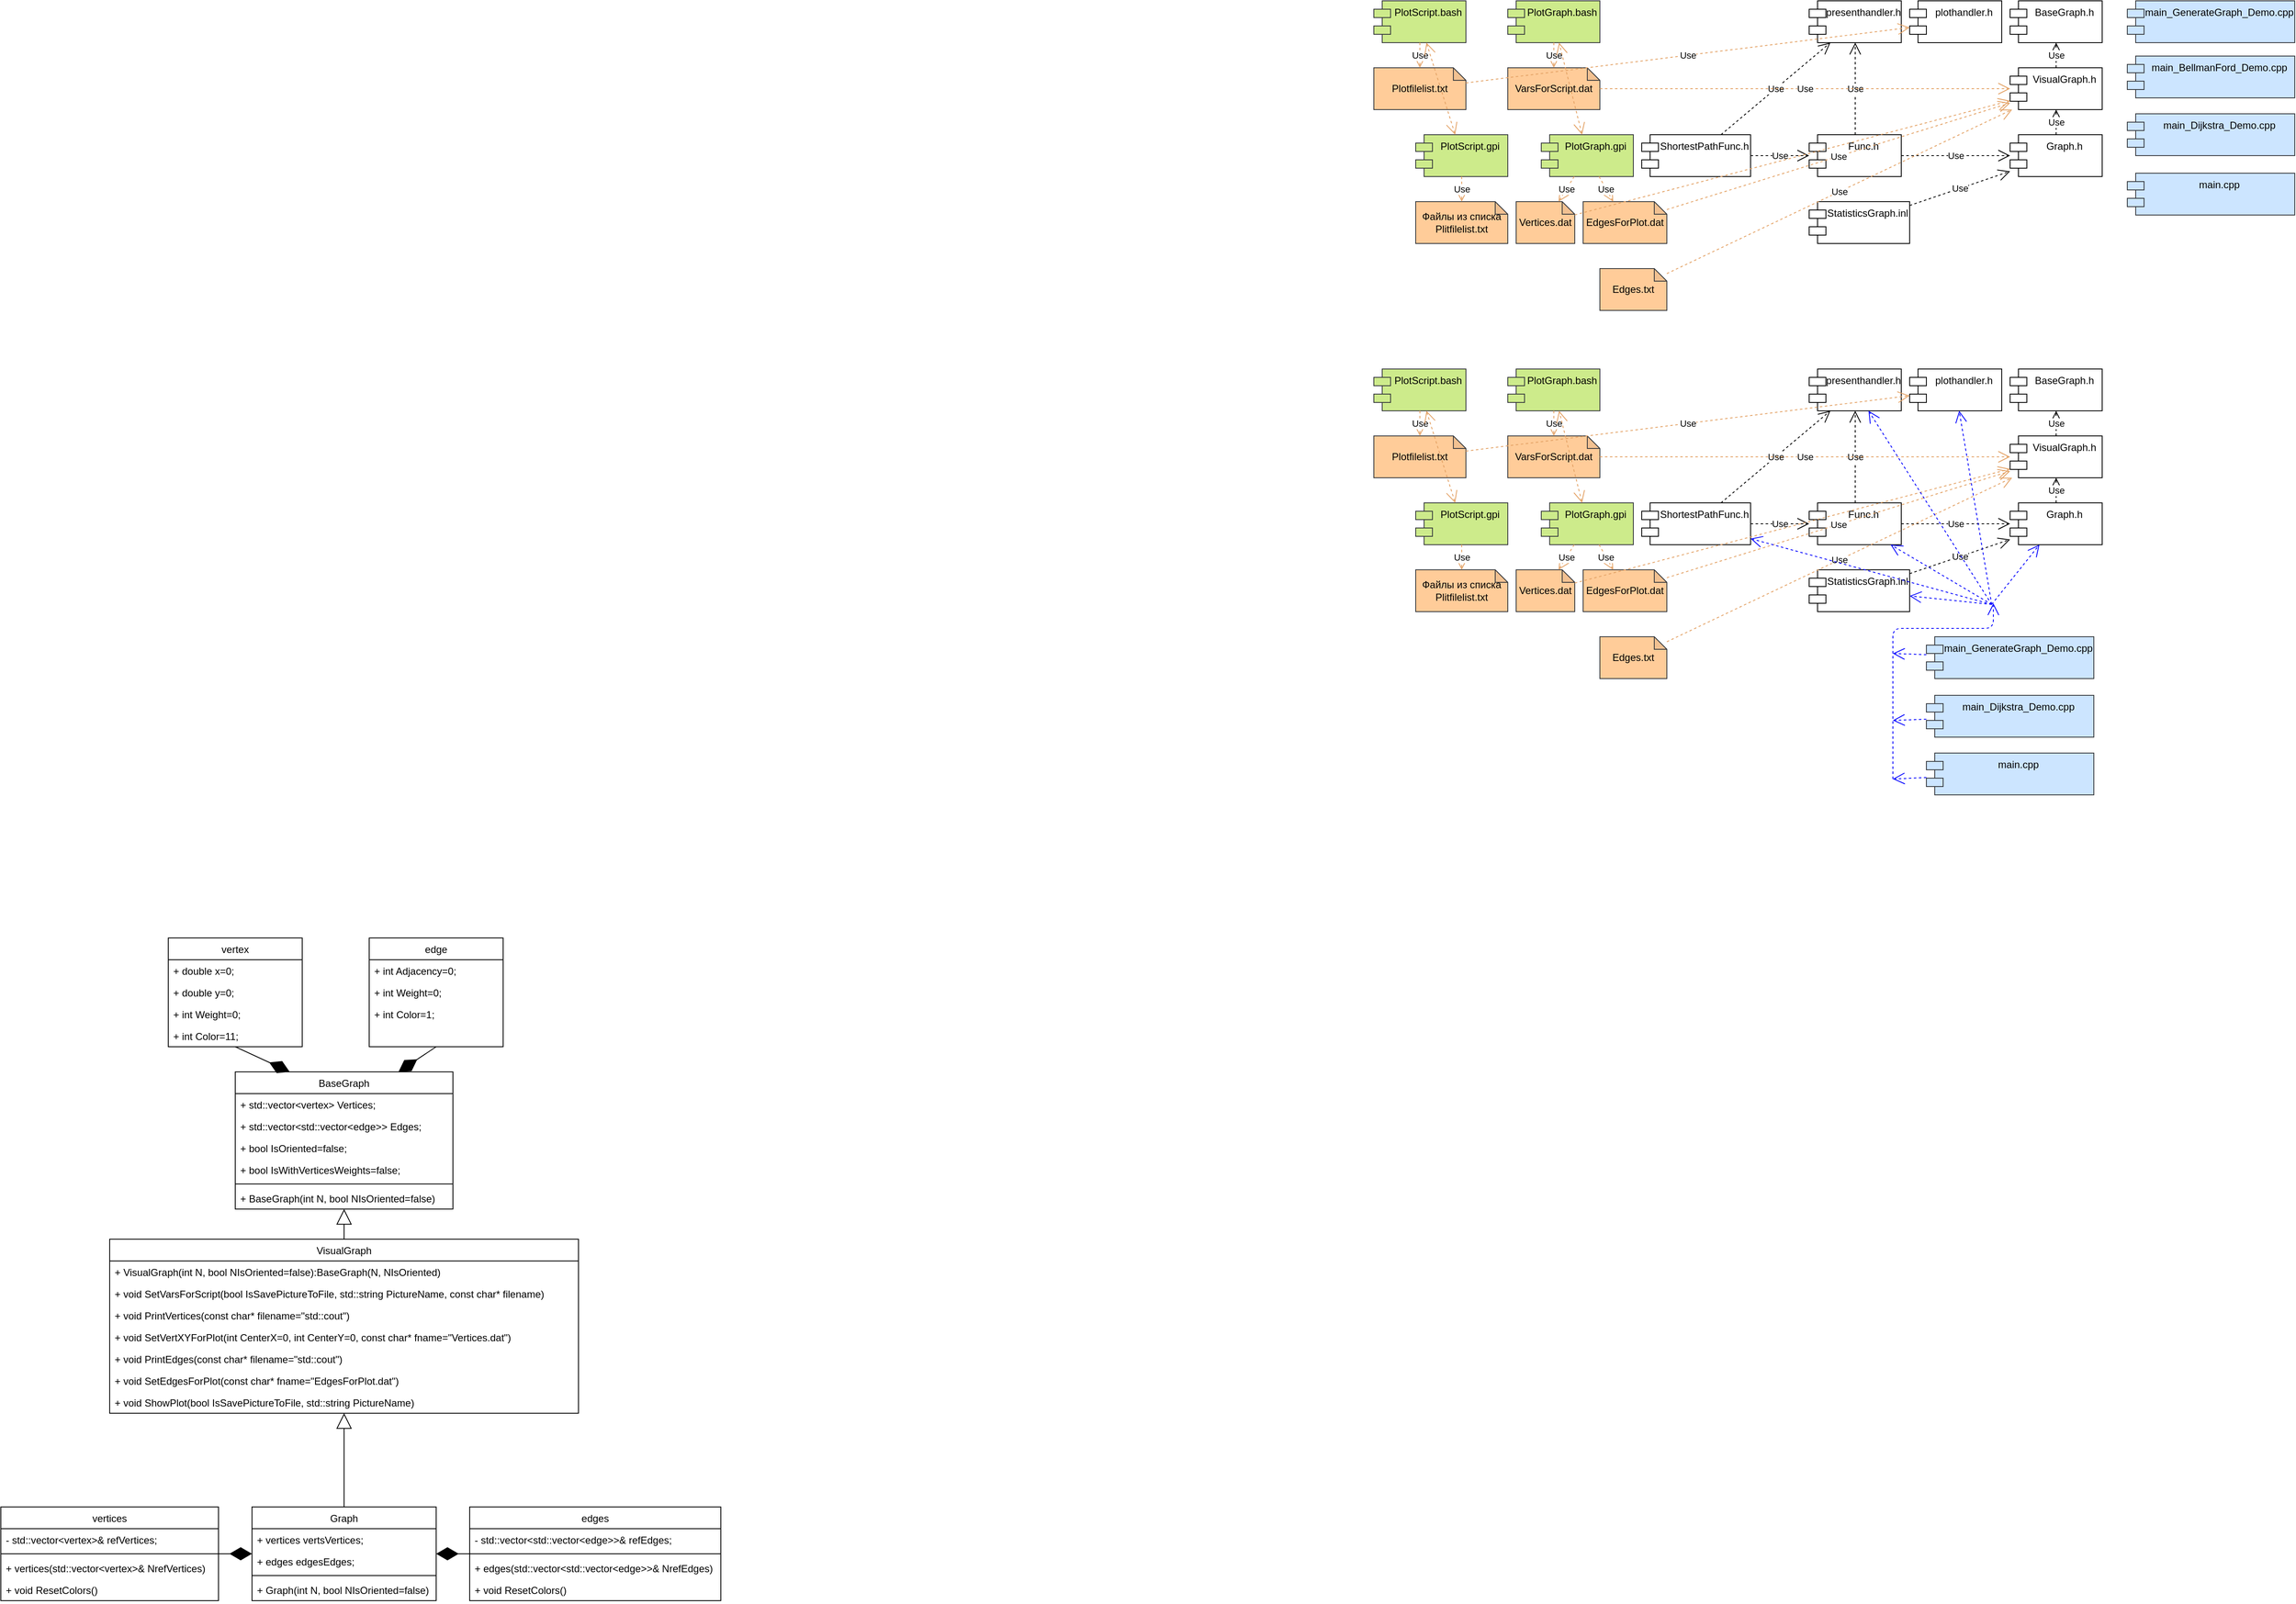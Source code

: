 <mxfile version="14.4.3" type="device"><diagram id="C5RBs43oDa-KdzZeNtuy" name="Page-1"><mxGraphModel dx="1673" dy="968" grid="1" gridSize="10" guides="1" tooltips="1" connect="1" arrows="1" fold="1" page="1" pageScale="1" pageWidth="827" pageHeight="1169" math="0" shadow="0"><root><mxCell id="WIyWlLk6GJQsqaUBKTNV-0"/><mxCell id="WIyWlLk6GJQsqaUBKTNV-1" parent="WIyWlLk6GJQsqaUBKTNV-0"/><mxCell id="TewQFekcA6Ub6m7zWeFv-0" value="vertex" style="swimlane;fontStyle=0;align=center;verticalAlign=top;childLayout=stackLayout;horizontal=1;startSize=26;horizontalStack=0;resizeParent=1;resizeLast=0;collapsible=1;marginBottom=0;rounded=0;shadow=0;strokeWidth=1;container=0;" parent="WIyWlLk6GJQsqaUBKTNV-1" vertex="1"><mxGeometry x="240" y="1200" width="160" height="130" as="geometry"><mxRectangle x="220" y="600" width="160" height="26" as="alternateBounds"/></mxGeometry></mxCell><mxCell id="NaBi4lxN2ZuHssnIQITo-184" value="+ double x=0;" style="text;strokeColor=none;fillColor=none;align=left;verticalAlign=top;spacingLeft=4;spacingRight=4;overflow=hidden;rotatable=0;points=[[0,0.5],[1,0.5]];portConstraint=eastwest;html=1;" vertex="1" parent="TewQFekcA6Ub6m7zWeFv-0"><mxGeometry y="26" width="160" height="26" as="geometry"/></mxCell><mxCell id="NaBi4lxN2ZuHssnIQITo-185" value="+ double y=0;" style="text;strokeColor=none;fillColor=none;align=left;verticalAlign=top;spacingLeft=4;spacingRight=4;overflow=hidden;rotatable=0;points=[[0,0.5],[1,0.5]];portConstraint=eastwest;" vertex="1" parent="TewQFekcA6Ub6m7zWeFv-0"><mxGeometry y="52" width="160" height="26" as="geometry"/></mxCell><mxCell id="TewQFekcA6Ub6m7zWeFv-3" value="+ int Weight=0;" style="text;align=left;verticalAlign=top;spacingLeft=4;spacingRight=4;overflow=hidden;rotatable=0;points=[[0,0.5],[1,0.5]];portConstraint=eastwest;rounded=0;shadow=0;html=0;" parent="TewQFekcA6Ub6m7zWeFv-0" vertex="1"><mxGeometry y="78" width="160" height="26" as="geometry"/></mxCell><mxCell id="TewQFekcA6Ub6m7zWeFv-13" value="+ int Color=11;" style="text;strokeColor=none;fillColor=none;align=left;verticalAlign=top;spacingLeft=4;spacingRight=4;overflow=hidden;rotatable=0;points=[[0,0.5],[1,0.5]];portConstraint=eastwest;" parent="TewQFekcA6Ub6m7zWeFv-0" vertex="1"><mxGeometry y="104" width="160" height="26" as="geometry"/></mxCell><mxCell id="TewQFekcA6Ub6m7zWeFv-14" value="edge" style="swimlane;fontStyle=0;align=center;verticalAlign=top;childLayout=stackLayout;horizontal=1;startSize=26;horizontalStack=0;resizeParent=1;resizeLast=0;collapsible=1;marginBottom=0;rounded=0;shadow=0;strokeWidth=1;container=0;" parent="WIyWlLk6GJQsqaUBKTNV-1" vertex="1"><mxGeometry x="480" y="1200" width="160" height="130" as="geometry"><mxRectangle x="220" y="600" width="160" height="26" as="alternateBounds"/></mxGeometry></mxCell><mxCell id="NaBi4lxN2ZuHssnIQITo-186" value="+ int Adjacency=0;" style="text;strokeColor=none;fillColor=none;align=left;verticalAlign=top;spacingLeft=4;spacingRight=4;overflow=hidden;rotatable=0;points=[[0,0.5],[1,0.5]];portConstraint=eastwest;html=1;" vertex="1" parent="TewQFekcA6Ub6m7zWeFv-14"><mxGeometry y="26" width="160" height="26" as="geometry"/></mxCell><mxCell id="NaBi4lxN2ZuHssnIQITo-187" value="+ int Weight=0;" style="text;strokeColor=none;fillColor=none;align=left;verticalAlign=top;spacingLeft=4;spacingRight=4;overflow=hidden;rotatable=0;points=[[0,0.5],[1,0.5]];portConstraint=eastwest;html=1;" vertex="1" parent="TewQFekcA6Ub6m7zWeFv-14"><mxGeometry y="52" width="160" height="26" as="geometry"/></mxCell><mxCell id="NaBi4lxN2ZuHssnIQITo-188" value="+ int Color=1;" style="text;strokeColor=none;fillColor=none;align=left;verticalAlign=top;spacingLeft=4;spacingRight=4;overflow=hidden;rotatable=0;points=[[0,0.5],[1,0.5]];portConstraint=eastwest;html=0;" vertex="1" parent="TewQFekcA6Ub6m7zWeFv-14"><mxGeometry y="78" width="160" height="26" as="geometry"/></mxCell><mxCell id="TewQFekcA6Ub6m7zWeFv-22" value="BaseGraph" style="swimlane;fontStyle=0;childLayout=stackLayout;horizontal=1;startSize=26;fillColor=none;horizontalStack=0;resizeParent=1;resizeParentMax=0;resizeLast=0;collapsible=1;marginBottom=0;" parent="WIyWlLk6GJQsqaUBKTNV-1" vertex="1"><mxGeometry x="320" y="1360" width="260" height="164" as="geometry"><mxRectangle x="260" y="960" width="70" height="26" as="alternateBounds"/></mxGeometry></mxCell><mxCell id="TewQFekcA6Ub6m7zWeFv-23" value="+ std::vector&lt;vertex&gt; Vertices;" style="text;strokeColor=none;fillColor=none;align=left;verticalAlign=top;spacingLeft=4;spacingRight=4;overflow=hidden;rotatable=0;points=[[0,0.5],[1,0.5]];portConstraint=eastwest;" parent="TewQFekcA6Ub6m7zWeFv-22" vertex="1"><mxGeometry y="26" width="260" height="26" as="geometry"/></mxCell><mxCell id="TewQFekcA6Ub6m7zWeFv-24" value="+ std::vector&lt;std::vector&lt;edge&gt;&gt; Edges;" style="text;strokeColor=none;fillColor=none;align=left;verticalAlign=top;spacingLeft=4;spacingRight=4;overflow=hidden;rotatable=0;points=[[0,0.5],[1,0.5]];portConstraint=eastwest;" parent="TewQFekcA6Ub6m7zWeFv-22" vertex="1"><mxGeometry y="52" width="260" height="26" as="geometry"/></mxCell><mxCell id="TewQFekcA6Ub6m7zWeFv-25" value="+ bool IsOriented=false;" style="text;strokeColor=none;fillColor=none;align=left;verticalAlign=top;spacingLeft=4;spacingRight=4;overflow=hidden;rotatable=0;points=[[0,0.5],[1,0.5]];portConstraint=eastwest;" parent="TewQFekcA6Ub6m7zWeFv-22" vertex="1"><mxGeometry y="78" width="260" height="26" as="geometry"/></mxCell><mxCell id="NaBi4lxN2ZuHssnIQITo-190" value="+ bool IsWithVerticesWeights=false;" style="text;strokeColor=none;fillColor=none;align=left;verticalAlign=top;spacingLeft=4;spacingRight=4;overflow=hidden;rotatable=0;points=[[0,0.5],[1,0.5]];portConstraint=eastwest;html=0;" vertex="1" parent="TewQFekcA6Ub6m7zWeFv-22"><mxGeometry y="104" width="260" height="26" as="geometry"/></mxCell><mxCell id="NaBi4lxN2ZuHssnIQITo-191" value="" style="line;strokeWidth=1;fillColor=none;align=left;verticalAlign=middle;spacingTop=-1;spacingLeft=3;spacingRight=3;rotatable=0;labelPosition=right;points=[];portConstraint=eastwest;html=0;" vertex="1" parent="TewQFekcA6Ub6m7zWeFv-22"><mxGeometry y="130" width="260" height="8" as="geometry"/></mxCell><mxCell id="NaBi4lxN2ZuHssnIQITo-193" value="+ BaseGraph(int N, bool NIsOriented=false)" style="text;strokeColor=none;fillColor=none;align=left;verticalAlign=top;spacingLeft=4;spacingRight=4;overflow=hidden;rotatable=0;points=[[0,0.5],[1,0.5]];portConstraint=eastwest;html=0;" vertex="1" parent="TewQFekcA6Ub6m7zWeFv-22"><mxGeometry y="138" width="260" height="26" as="geometry"/></mxCell><mxCell id="TewQFekcA6Ub6m7zWeFv-26" value="" style="endArrow=diamondThin;endFill=1;endSize=24;html=1;entryX=0.25;entryY=0;entryDx=0;entryDy=0;exitX=0.5;exitY=1;exitDx=0;exitDy=0;" parent="WIyWlLk6GJQsqaUBKTNV-1" source="TewQFekcA6Ub6m7zWeFv-0" target="TewQFekcA6Ub6m7zWeFv-22" edge="1"><mxGeometry width="160" relative="1" as="geometry"><mxPoint x="350" y="1300" as="sourcePoint"/><mxPoint x="640" y="1240" as="targetPoint"/></mxGeometry></mxCell><mxCell id="TewQFekcA6Ub6m7zWeFv-27" value="" style="endArrow=diamondThin;endFill=1;endSize=24;html=1;entryX=0.75;entryY=0;entryDx=0;entryDy=0;exitX=0.5;exitY=1;exitDx=0;exitDy=0;" parent="WIyWlLk6GJQsqaUBKTNV-1" source="TewQFekcA6Ub6m7zWeFv-14" target="TewQFekcA6Ub6m7zWeFv-22" edge="1"><mxGeometry width="160" relative="1" as="geometry"><mxPoint x="480" y="1240" as="sourcePoint"/><mxPoint x="640" y="1240" as="targetPoint"/></mxGeometry></mxCell><mxCell id="TewQFekcA6Ub6m7zWeFv-28" value="VisualGraph" style="swimlane;fontStyle=0;childLayout=stackLayout;horizontal=1;startSize=26;fillColor=none;horizontalStack=0;resizeParent=1;resizeParentMax=0;resizeLast=0;collapsible=1;marginBottom=0;" parent="WIyWlLk6GJQsqaUBKTNV-1" vertex="1"><mxGeometry x="170" y="1560" width="560" height="208" as="geometry"><mxRectangle x="260" y="1120" width="100" height="26" as="alternateBounds"/></mxGeometry></mxCell><mxCell id="TewQFekcA6Ub6m7zWeFv-29" value="+ VisualGraph(int N, bool NIsOriented=false):BaseGraph(N, NIsOriented)" style="text;strokeColor=none;fillColor=none;align=left;verticalAlign=top;spacingLeft=4;spacingRight=4;overflow=hidden;rotatable=0;points=[[0,0.5],[1,0.5]];portConstraint=eastwest;" parent="TewQFekcA6Ub6m7zWeFv-28" vertex="1"><mxGeometry y="26" width="560" height="26" as="geometry"/></mxCell><mxCell id="TewQFekcA6Ub6m7zWeFv-30" value="+ void SetVarsForScript(bool IsSavePictureToFile, std::string PictureName, const char* filename)" style="text;strokeColor=none;fillColor=none;align=left;verticalAlign=top;spacingLeft=4;spacingRight=4;overflow=hidden;rotatable=0;points=[[0,0.5],[1,0.5]];portConstraint=eastwest;" parent="TewQFekcA6Ub6m7zWeFv-28" vertex="1"><mxGeometry y="52" width="560" height="26" as="geometry"/></mxCell><mxCell id="TewQFekcA6Ub6m7zWeFv-31" value="+ void PrintVertices(const char* filename=&quot;std::cout&quot;)" style="text;strokeColor=none;fillColor=none;align=left;verticalAlign=top;spacingLeft=4;spacingRight=4;overflow=hidden;rotatable=0;points=[[0,0.5],[1,0.5]];portConstraint=eastwest;" parent="TewQFekcA6Ub6m7zWeFv-28" vertex="1"><mxGeometry y="78" width="560" height="26" as="geometry"/></mxCell><mxCell id="NaBi4lxN2ZuHssnIQITo-194" value="+ void SetVertXYForPlot(int CenterX=0, int CenterY=0, const char* fname=&quot;Vertices.dat&quot;)" style="text;strokeColor=none;fillColor=none;align=left;verticalAlign=top;spacingLeft=4;spacingRight=4;overflow=hidden;rotatable=0;points=[[0,0.5],[1,0.5]];portConstraint=eastwest;html=0;" vertex="1" parent="TewQFekcA6Ub6m7zWeFv-28"><mxGeometry y="104" width="560" height="26" as="geometry"/></mxCell><mxCell id="NaBi4lxN2ZuHssnIQITo-195" value="+ void PrintEdges(const char* filename=&quot;std::cout&quot;)" style="text;strokeColor=none;fillColor=none;align=left;verticalAlign=top;spacingLeft=4;spacingRight=4;overflow=hidden;rotatable=0;points=[[0,0.5],[1,0.5]];portConstraint=eastwest;html=0;" vertex="1" parent="TewQFekcA6Ub6m7zWeFv-28"><mxGeometry y="130" width="560" height="26" as="geometry"/></mxCell><mxCell id="NaBi4lxN2ZuHssnIQITo-196" value="+ void SetEdgesForPlot(const char* fname=&quot;EdgesForPlot.dat&quot;)" style="text;strokeColor=none;fillColor=none;align=left;verticalAlign=top;spacingLeft=4;spacingRight=4;overflow=hidden;rotatable=0;points=[[0,0.5],[1,0.5]];portConstraint=eastwest;html=0;" vertex="1" parent="TewQFekcA6Ub6m7zWeFv-28"><mxGeometry y="156" width="560" height="26" as="geometry"/></mxCell><mxCell id="NaBi4lxN2ZuHssnIQITo-197" value="+ void ShowPlot(bool IsSavePictureToFile, std::string PictureName)" style="text;strokeColor=none;fillColor=none;align=left;verticalAlign=top;spacingLeft=4;spacingRight=4;overflow=hidden;rotatable=0;points=[[0,0.5],[1,0.5]];portConstraint=eastwest;html=0;" vertex="1" parent="TewQFekcA6Ub6m7zWeFv-28"><mxGeometry y="182" width="560" height="26" as="geometry"/></mxCell><mxCell id="TewQFekcA6Ub6m7zWeFv-32" value="" style="endArrow=block;endSize=16;endFill=0;html=1;exitX=0.5;exitY=0;exitDx=0;exitDy=0;" parent="WIyWlLk6GJQsqaUBKTNV-1" source="TewQFekcA6Ub6m7zWeFv-28" target="TewQFekcA6Ub6m7zWeFv-22" edge="1"><mxGeometry width="160" relative="1" as="geometry"><mxPoint x="560" y="1460" as="sourcePoint"/><mxPoint x="720" y="1460" as="targetPoint"/></mxGeometry></mxCell><mxCell id="TewQFekcA6Ub6m7zWeFv-33" value="Graph" style="swimlane;fontStyle=0;childLayout=stackLayout;horizontal=1;startSize=26;fillColor=none;horizontalStack=0;resizeParent=1;resizeParentMax=0;resizeLast=0;collapsible=1;marginBottom=0;" parent="WIyWlLk6GJQsqaUBKTNV-1" vertex="1"><mxGeometry x="340" y="1880" width="220" height="112" as="geometry"/></mxCell><mxCell id="TewQFekcA6Ub6m7zWeFv-34" value="+ vertices vertsVertices;" style="text;strokeColor=none;fillColor=none;align=left;verticalAlign=top;spacingLeft=4;spacingRight=4;overflow=hidden;rotatable=0;points=[[0,0.5],[1,0.5]];portConstraint=eastwest;" parent="TewQFekcA6Ub6m7zWeFv-33" vertex="1"><mxGeometry y="26" width="220" height="26" as="geometry"/></mxCell><mxCell id="TewQFekcA6Ub6m7zWeFv-35" value="+ edges edgesEdges;" style="text;strokeColor=none;fillColor=none;align=left;verticalAlign=top;spacingLeft=4;spacingRight=4;overflow=hidden;rotatable=0;points=[[0,0.5],[1,0.5]];portConstraint=eastwest;" parent="TewQFekcA6Ub6m7zWeFv-33" vertex="1"><mxGeometry y="52" width="220" height="26" as="geometry"/></mxCell><mxCell id="NaBi4lxN2ZuHssnIQITo-207" value="" style="line;strokeWidth=1;fillColor=none;align=left;verticalAlign=middle;spacingTop=-1;spacingLeft=3;spacingRight=3;rotatable=0;labelPosition=right;points=[];portConstraint=eastwest;html=0;" vertex="1" parent="TewQFekcA6Ub6m7zWeFv-33"><mxGeometry y="78" width="220" height="8" as="geometry"/></mxCell><mxCell id="TewQFekcA6Ub6m7zWeFv-36" value="+ Graph(int N, bool NIsOriented=false)" style="text;strokeColor=none;fillColor=none;align=left;verticalAlign=top;spacingLeft=4;spacingRight=4;overflow=hidden;rotatable=0;points=[[0,0.5],[1,0.5]];portConstraint=eastwest;" parent="TewQFekcA6Ub6m7zWeFv-33" vertex="1"><mxGeometry y="86" width="220" height="26" as="geometry"/></mxCell><mxCell id="TewQFekcA6Ub6m7zWeFv-38" value="" style="endArrow=block;endSize=16;endFill=0;html=1;" parent="WIyWlLk6GJQsqaUBKTNV-1" source="TewQFekcA6Ub6m7zWeFv-33" target="TewQFekcA6Ub6m7zWeFv-28" edge="1"><mxGeometry width="160" relative="1" as="geometry"><mxPoint x="440" y="1530" as="sourcePoint"/><mxPoint x="440" y="1474" as="targetPoint"/></mxGeometry></mxCell><mxCell id="TewQFekcA6Ub6m7zWeFv-70" value="vertices" style="swimlane;fontStyle=0;align=center;verticalAlign=top;childLayout=stackLayout;horizontal=1;startSize=26;horizontalStack=0;resizeParent=1;resizeLast=0;collapsible=1;marginBottom=0;rounded=0;shadow=0;strokeWidth=1;container=0;" parent="WIyWlLk6GJQsqaUBKTNV-1" vertex="1"><mxGeometry x="40" y="1880" width="260" height="112" as="geometry"><mxRectangle x="220" y="600" width="160" height="26" as="alternateBounds"/></mxGeometry></mxCell><mxCell id="NaBi4lxN2ZuHssnIQITo-199" value="- std::vector&lt;vertex&gt;&amp; refVertices;" style="text;strokeColor=none;fillColor=none;align=left;verticalAlign=top;spacingLeft=4;spacingRight=4;overflow=hidden;rotatable=0;points=[[0,0.5],[1,0.5]];portConstraint=eastwest;html=0;" vertex="1" parent="TewQFekcA6Ub6m7zWeFv-70"><mxGeometry y="26" width="260" height="26" as="geometry"/></mxCell><mxCell id="NaBi4lxN2ZuHssnIQITo-203" value="" style="line;strokeWidth=1;fillColor=none;align=left;verticalAlign=middle;spacingTop=-1;spacingLeft=3;spacingRight=3;rotatable=0;labelPosition=right;points=[];portConstraint=eastwest;html=0;" vertex="1" parent="TewQFekcA6Ub6m7zWeFv-70"><mxGeometry y="52" width="260" height="8" as="geometry"/></mxCell><mxCell id="NaBi4lxN2ZuHssnIQITo-200" value="+ vertices(std::vector&lt;vertex&gt;&amp; NrefVertices)" style="text;strokeColor=none;fillColor=none;align=left;verticalAlign=top;spacingLeft=4;spacingRight=4;overflow=hidden;rotatable=0;points=[[0,0.5],[1,0.5]];portConstraint=eastwest;html=0;" vertex="1" parent="TewQFekcA6Ub6m7zWeFv-70"><mxGeometry y="60" width="260" height="26" as="geometry"/></mxCell><mxCell id="NaBi4lxN2ZuHssnIQITo-201" value="+ void ResetColors()" style="text;strokeColor=none;fillColor=none;align=left;verticalAlign=top;spacingLeft=4;spacingRight=4;overflow=hidden;rotatable=0;points=[[0,0.5],[1,0.5]];portConstraint=eastwest;html=0;" vertex="1" parent="TewQFekcA6Ub6m7zWeFv-70"><mxGeometry y="86" width="260" height="26" as="geometry"/></mxCell><mxCell id="TewQFekcA6Ub6m7zWeFv-73" value="edges" style="swimlane;fontStyle=0;align=center;verticalAlign=top;childLayout=stackLayout;horizontal=1;startSize=26;horizontalStack=0;resizeParent=1;resizeLast=0;collapsible=1;marginBottom=0;rounded=0;shadow=0;strokeWidth=1;container=0;" parent="WIyWlLk6GJQsqaUBKTNV-1" vertex="1"><mxGeometry x="600" y="1880" width="300" height="112" as="geometry"><mxRectangle x="220" y="600" width="160" height="26" as="alternateBounds"/></mxGeometry></mxCell><mxCell id="NaBi4lxN2ZuHssnIQITo-202" value="- std::vector&lt;std::vector&lt;edge&gt;&gt;&amp; refEdges;" style="text;strokeColor=none;fillColor=none;align=left;verticalAlign=top;spacingLeft=4;spacingRight=4;overflow=hidden;rotatable=0;points=[[0,0.5],[1,0.5]];portConstraint=eastwest;html=0;" vertex="1" parent="TewQFekcA6Ub6m7zWeFv-73"><mxGeometry y="26" width="300" height="26" as="geometry"/></mxCell><mxCell id="NaBi4lxN2ZuHssnIQITo-204" value="" style="line;strokeWidth=1;fillColor=none;align=left;verticalAlign=middle;spacingTop=-1;spacingLeft=3;spacingRight=3;rotatable=0;labelPosition=right;points=[];portConstraint=eastwest;html=0;" vertex="1" parent="TewQFekcA6Ub6m7zWeFv-73"><mxGeometry y="52" width="300" height="8" as="geometry"/></mxCell><mxCell id="NaBi4lxN2ZuHssnIQITo-205" value="+ edges(std::vector&lt;std::vector&lt;edge&gt;&gt;&amp; NrefEdges)" style="text;strokeColor=none;fillColor=none;align=left;verticalAlign=top;spacingLeft=4;spacingRight=4;overflow=hidden;rotatable=0;points=[[0,0.5],[1,0.5]];portConstraint=eastwest;html=0;" vertex="1" parent="TewQFekcA6Ub6m7zWeFv-73"><mxGeometry y="60" width="300" height="26" as="geometry"/></mxCell><mxCell id="NaBi4lxN2ZuHssnIQITo-206" value="+ void ResetColors()" style="text;strokeColor=none;fillColor=none;align=left;verticalAlign=top;spacingLeft=4;spacingRight=4;overflow=hidden;rotatable=0;points=[[0,0.5],[1,0.5]];portConstraint=eastwest;html=0;" vertex="1" parent="TewQFekcA6Ub6m7zWeFv-73"><mxGeometry y="86" width="300" height="26" as="geometry"/></mxCell><mxCell id="TewQFekcA6Ub6m7zWeFv-74" value="" style="endArrow=diamondThin;endFill=1;endSize=24;html=1;" parent="WIyWlLk6GJQsqaUBKTNV-1" source="TewQFekcA6Ub6m7zWeFv-70" target="TewQFekcA6Ub6m7zWeFv-33" edge="1"><mxGeometry width="160" relative="1" as="geometry"><mxPoint x="200" y="1710" as="sourcePoint"/><mxPoint x="295" y="1790" as="targetPoint"/></mxGeometry></mxCell><mxCell id="TewQFekcA6Ub6m7zWeFv-75" value="" style="endArrow=diamondThin;endFill=1;endSize=24;html=1;" parent="WIyWlLk6GJQsqaUBKTNV-1" source="TewQFekcA6Ub6m7zWeFv-73" target="TewQFekcA6Ub6m7zWeFv-33" edge="1"><mxGeometry width="160" relative="1" as="geometry"><mxPoint x="530" y="1824.001" as="sourcePoint"/><mxPoint x="590" y="1827.43" as="targetPoint"/></mxGeometry></mxCell><mxCell id="NaBi4lxN2ZuHssnIQITo-0" value="BaseGraph.h" style="shape=module;align=left;spacingLeft=20;align=center;verticalAlign=top;" vertex="1" parent="WIyWlLk6GJQsqaUBKTNV-1"><mxGeometry x="2440" y="80" width="110" height="50" as="geometry"/></mxCell><mxCell id="NaBi4lxN2ZuHssnIQITo-1" value="Func.h" style="shape=module;align=left;spacingLeft=20;align=center;verticalAlign=top;" vertex="1" parent="WIyWlLk6GJQsqaUBKTNV-1"><mxGeometry x="2200" y="240" width="110" height="50" as="geometry"/></mxCell><mxCell id="NaBi4lxN2ZuHssnIQITo-2" value="Graph.h" style="shape=module;align=left;spacingLeft=20;align=center;verticalAlign=top;" vertex="1" parent="WIyWlLk6GJQsqaUBKTNV-1"><mxGeometry x="2440" y="240" width="110" height="50" as="geometry"/></mxCell><mxCell id="NaBi4lxN2ZuHssnIQITo-3" value="main_BellmanFord_Demo.cpp" style="shape=module;align=left;spacingLeft=20;align=center;verticalAlign=top;fillColor=#cce5ff;strokeColor=#36393d;" vertex="1" parent="WIyWlLk6GJQsqaUBKTNV-1"><mxGeometry x="2580" y="146" width="200" height="50" as="geometry"/></mxCell><mxCell id="NaBi4lxN2ZuHssnIQITo-4" value="main_Dijkstra_Demo.cpp" style="shape=module;align=left;spacingLeft=20;align=center;verticalAlign=top;fillColor=#cce5ff;strokeColor=#36393d;" vertex="1" parent="WIyWlLk6GJQsqaUBKTNV-1"><mxGeometry x="2580" y="215" width="200" height="50" as="geometry"/></mxCell><mxCell id="NaBi4lxN2ZuHssnIQITo-6" value="main_GenerateGraph_Demo.cpp" style="shape=module;align=left;spacingLeft=20;align=center;verticalAlign=top;fillColor=#cce5ff;strokeColor=#36393d;" vertex="1" parent="WIyWlLk6GJQsqaUBKTNV-1"><mxGeometry x="2580" y="80" width="200" height="50" as="geometry"/></mxCell><mxCell id="NaBi4lxN2ZuHssnIQITo-7" value="main.cpp" style="shape=module;align=left;spacingLeft=20;align=center;verticalAlign=top;fillColor=#cce5ff;strokeColor=#36393d;" vertex="1" parent="WIyWlLk6GJQsqaUBKTNV-1"><mxGeometry x="2580" y="286" width="200" height="50" as="geometry"/></mxCell><mxCell id="NaBi4lxN2ZuHssnIQITo-8" value="PlotGraph.bash" style="shape=module;align=left;spacingLeft=20;align=center;verticalAlign=top;fillColor=#cdeb8b;strokeColor=#36393d;" vertex="1" parent="WIyWlLk6GJQsqaUBKTNV-1"><mxGeometry x="1840" y="80" width="110" height="50" as="geometry"/></mxCell><mxCell id="NaBi4lxN2ZuHssnIQITo-9" value="plothandler.h" style="shape=module;align=left;spacingLeft=20;align=center;verticalAlign=top;" vertex="1" parent="WIyWlLk6GJQsqaUBKTNV-1"><mxGeometry x="2320" y="80" width="110" height="50" as="geometry"/></mxCell><mxCell id="NaBi4lxN2ZuHssnIQITo-11" value="PlotScript.bash" style="shape=module;align=left;spacingLeft=20;align=center;verticalAlign=top;fillColor=#cdeb8b;strokeColor=#36393d;" vertex="1" parent="WIyWlLk6GJQsqaUBKTNV-1"><mxGeometry x="1680" y="80" width="110" height="50" as="geometry"/></mxCell><mxCell id="NaBi4lxN2ZuHssnIQITo-12" value="presenthandler.h" style="shape=module;align=left;spacingLeft=20;align=center;verticalAlign=top;" vertex="1" parent="WIyWlLk6GJQsqaUBKTNV-1"><mxGeometry x="2200" y="80" width="110" height="50" as="geometry"/></mxCell><mxCell id="NaBi4lxN2ZuHssnIQITo-13" value="ShortestPathFunc.h" style="shape=module;align=left;spacingLeft=20;align=center;verticalAlign=top;" vertex="1" parent="WIyWlLk6GJQsqaUBKTNV-1"><mxGeometry x="2000" y="240" width="130" height="50" as="geometry"/></mxCell><mxCell id="NaBi4lxN2ZuHssnIQITo-14" value="StatisticsGraph.inl" style="shape=module;align=left;spacingLeft=20;align=center;verticalAlign=top;" vertex="1" parent="WIyWlLk6GJQsqaUBKTNV-1"><mxGeometry x="2200" y="320" width="120" height="50" as="geometry"/></mxCell><mxCell id="NaBi4lxN2ZuHssnIQITo-15" value="VisualGraph.h" style="shape=module;align=left;spacingLeft=20;align=center;verticalAlign=top;" vertex="1" parent="WIyWlLk6GJQsqaUBKTNV-1"><mxGeometry x="2440" y="160" width="110" height="50" as="geometry"/></mxCell><mxCell id="NaBi4lxN2ZuHssnIQITo-16" value="Use" style="endArrow=open;endSize=12;dashed=1;html=1;" edge="1" parent="WIyWlLk6GJQsqaUBKTNV-1" source="NaBi4lxN2ZuHssnIQITo-15" target="NaBi4lxN2ZuHssnIQITo-0"><mxGeometry width="160" relative="1" as="geometry"><mxPoint x="2290" y="470" as="sourcePoint"/><mxPoint x="2290" y="390" as="targetPoint"/></mxGeometry></mxCell><mxCell id="NaBi4lxN2ZuHssnIQITo-17" value="Use" style="endArrow=open;endSize=12;dashed=1;html=1;" edge="1" parent="WIyWlLk6GJQsqaUBKTNV-1" source="NaBi4lxN2ZuHssnIQITo-2" target="NaBi4lxN2ZuHssnIQITo-15"><mxGeometry width="160" relative="1" as="geometry"><mxPoint x="2505" y="180" as="sourcePoint"/><mxPoint x="2505" y="140" as="targetPoint"/></mxGeometry></mxCell><mxCell id="NaBi4lxN2ZuHssnIQITo-18" value="Use" style="endArrow=open;endSize=12;dashed=1;html=1;" edge="1" parent="WIyWlLk6GJQsqaUBKTNV-1" source="NaBi4lxN2ZuHssnIQITo-1" target="NaBi4lxN2ZuHssnIQITo-12"><mxGeometry width="160" relative="1" as="geometry"><mxPoint x="2505" y="180" as="sourcePoint"/><mxPoint x="2505" y="140" as="targetPoint"/></mxGeometry></mxCell><mxCell id="NaBi4lxN2ZuHssnIQITo-19" value="Use" style="endArrow=open;endSize=12;dashed=1;html=1;" edge="1" parent="WIyWlLk6GJQsqaUBKTNV-1" source="NaBi4lxN2ZuHssnIQITo-1" target="NaBi4lxN2ZuHssnIQITo-2"><mxGeometry width="160" relative="1" as="geometry"><mxPoint x="2265" y="260" as="sourcePoint"/><mxPoint x="2265" y="140" as="targetPoint"/></mxGeometry></mxCell><mxCell id="NaBi4lxN2ZuHssnIQITo-20" value="Use" style="endArrow=open;endSize=12;dashed=1;html=1;" edge="1" parent="WIyWlLk6GJQsqaUBKTNV-1" source="NaBi4lxN2ZuHssnIQITo-13" target="NaBi4lxN2ZuHssnIQITo-1"><mxGeometry width="160" relative="1" as="geometry"><mxPoint x="2265" y="250" as="sourcePoint"/><mxPoint x="2265" y="140" as="targetPoint"/></mxGeometry></mxCell><mxCell id="NaBi4lxN2ZuHssnIQITo-21" value="Use" style="endArrow=open;endSize=12;dashed=1;html=1;" edge="1" parent="WIyWlLk6GJQsqaUBKTNV-1" source="NaBi4lxN2ZuHssnIQITo-13" target="NaBi4lxN2ZuHssnIQITo-12"><mxGeometry width="160" relative="1" as="geometry"><mxPoint x="2265" y="250" as="sourcePoint"/><mxPoint x="2265" y="140" as="targetPoint"/></mxGeometry></mxCell><mxCell id="NaBi4lxN2ZuHssnIQITo-22" value="Use" style="endArrow=open;endSize=12;dashed=1;html=1;" edge="1" parent="WIyWlLk6GJQsqaUBKTNV-1" source="NaBi4lxN2ZuHssnIQITo-14" target="NaBi4lxN2ZuHssnIQITo-2"><mxGeometry width="160" relative="1" as="geometry"><mxPoint x="2320" y="275" as="sourcePoint"/><mxPoint x="2450" y="275" as="targetPoint"/></mxGeometry></mxCell><mxCell id="NaBi4lxN2ZuHssnIQITo-25" value="VarsForScript.dat" style="shape=note;whiteSpace=wrap;html=1;backgroundOutline=1;darkOpacity=0.05;size=15;fillColor=#ffcc99;strokeColor=#36393d;" vertex="1" parent="WIyWlLk6GJQsqaUBKTNV-1"><mxGeometry x="1840" y="160" width="110" height="50" as="geometry"/></mxCell><mxCell id="NaBi4lxN2ZuHssnIQITo-26" value="Use" style="endArrow=open;endSize=12;dashed=1;html=1;strokeColor=#E3A164;" edge="1" parent="WIyWlLk6GJQsqaUBKTNV-1" source="NaBi4lxN2ZuHssnIQITo-8" target="NaBi4lxN2ZuHssnIQITo-25"><mxGeometry width="160" relative="1" as="geometry"><mxPoint x="2104.688" y="250" as="sourcePoint"/><mxPoint x="2235.312" y="140" as="targetPoint"/></mxGeometry></mxCell><mxCell id="NaBi4lxN2ZuHssnIQITo-27" value="Use" style="endArrow=open;endSize=12;dashed=1;html=1;fillColor=#ffcc99;strokeColor=#E3A164;" edge="1" parent="WIyWlLk6GJQsqaUBKTNV-1" source="NaBi4lxN2ZuHssnIQITo-25" target="NaBi4lxN2ZuHssnIQITo-15"><mxGeometry width="160" relative="1" as="geometry"><mxPoint x="1865" y="140" as="sourcePoint"/><mxPoint x="1865" y="250" as="targetPoint"/></mxGeometry></mxCell><mxCell id="NaBi4lxN2ZuHssnIQITo-28" value="Plotfilelist.txt" style="shape=note;whiteSpace=wrap;html=1;backgroundOutline=1;darkOpacity=0.05;size=15;fillColor=#ffcc99;strokeColor=#36393d;" vertex="1" parent="WIyWlLk6GJQsqaUBKTNV-1"><mxGeometry x="1680" y="160" width="110" height="50" as="geometry"/></mxCell><mxCell id="NaBi4lxN2ZuHssnIQITo-29" value="Use" style="endArrow=open;endSize=12;dashed=1;html=1;strokeColor=#E3A164;" edge="1" parent="WIyWlLk6GJQsqaUBKTNV-1" source="NaBi4lxN2ZuHssnIQITo-11" target="NaBi4lxN2ZuHssnIQITo-28"><mxGeometry width="160" relative="1" as="geometry"><mxPoint x="1908.125" y="140" as="sourcePoint"/><mxPoint x="1911.875" y="170" as="targetPoint"/></mxGeometry></mxCell><mxCell id="NaBi4lxN2ZuHssnIQITo-30" value="Use" style="endArrow=open;endSize=12;dashed=1;html=1;fillColor=#ffcc99;strokeColor=#E3A164;" edge="1" parent="WIyWlLk6GJQsqaUBKTNV-1" source="NaBi4lxN2ZuHssnIQITo-28" target="NaBi4lxN2ZuHssnIQITo-9"><mxGeometry width="160" relative="1" as="geometry"><mxPoint x="1960" y="195" as="sourcePoint"/><mxPoint x="2450" y="195" as="targetPoint"/></mxGeometry></mxCell><mxCell id="NaBi4lxN2ZuHssnIQITo-31" value="PlotScript.gpi" style="shape=module;align=left;spacingLeft=20;align=center;verticalAlign=top;fillColor=#cdeb8b;strokeColor=#36393d;" vertex="1" parent="WIyWlLk6GJQsqaUBKTNV-1"><mxGeometry x="1730" y="240" width="110" height="50" as="geometry"/></mxCell><mxCell id="NaBi4lxN2ZuHssnIQITo-32" value="PlotGraph.gpi" style="shape=module;align=left;spacingLeft=20;align=center;verticalAlign=top;fillColor=#cdeb8b;strokeColor=#36393d;" vertex="1" parent="WIyWlLk6GJQsqaUBKTNV-1"><mxGeometry x="1880" y="240" width="110" height="50" as="geometry"/></mxCell><mxCell id="NaBi4lxN2ZuHssnIQITo-36" value="" style="endArrow=open;endSize=12;dashed=1;html=1;strokeColor=#E3A164;startArrow=open;startFill=0;startSize=12;" edge="1" parent="WIyWlLk6GJQsqaUBKTNV-1" source="NaBi4lxN2ZuHssnIQITo-31" target="NaBi4lxN2ZuHssnIQITo-11"><mxGeometry width="160" relative="1" as="geometry"><mxPoint x="1745" y="140" as="sourcePoint"/><mxPoint x="1745" y="170" as="targetPoint"/></mxGeometry></mxCell><mxCell id="NaBi4lxN2ZuHssnIQITo-37" value="" style="endArrow=open;endSize=12;dashed=1;html=1;strokeColor=#E3A164;startArrow=open;startFill=0;startSize=12;" edge="1" parent="WIyWlLk6GJQsqaUBKTNV-1" source="NaBi4lxN2ZuHssnIQITo-32" target="NaBi4lxN2ZuHssnIQITo-8"><mxGeometry width="160" relative="1" as="geometry"><mxPoint x="1787.188" y="250" as="sourcePoint"/><mxPoint x="1752.812" y="140" as="targetPoint"/></mxGeometry></mxCell><mxCell id="NaBi4lxN2ZuHssnIQITo-38" value="Файлы из списка Plitfilelist.txt" style="shape=note;whiteSpace=wrap;html=1;backgroundOutline=1;darkOpacity=0.05;size=15;fillColor=#ffcc99;strokeColor=#36393d;" vertex="1" parent="WIyWlLk6GJQsqaUBKTNV-1"><mxGeometry x="1730" y="320" width="110" height="50" as="geometry"/></mxCell><mxCell id="NaBi4lxN2ZuHssnIQITo-39" value="Use" style="endArrow=open;endSize=12;dashed=1;html=1;strokeColor=#E3A164;" edge="1" parent="WIyWlLk6GJQsqaUBKTNV-1" source="NaBi4lxN2ZuHssnIQITo-31" target="NaBi4lxN2ZuHssnIQITo-38"><mxGeometry width="160" relative="1" as="geometry"><mxPoint x="1745" y="191" as="sourcePoint"/><mxPoint x="1745" y="221" as="targetPoint"/></mxGeometry></mxCell><mxCell id="NaBi4lxN2ZuHssnIQITo-40" value="Vertices.dat" style="shape=note;whiteSpace=wrap;html=1;backgroundOutline=1;darkOpacity=0.05;size=15;fillColor=#ffcc99;strokeColor=#36393d;" vertex="1" parent="WIyWlLk6GJQsqaUBKTNV-1"><mxGeometry x="1850" y="320" width="70" height="50" as="geometry"/></mxCell><mxCell id="NaBi4lxN2ZuHssnIQITo-41" value="&lt;p style=&quot;line-height: 19px&quot;&gt;&lt;font style=&quot;font-size: 12px&quot;&gt;EdgesForPlot.dat&lt;/font&gt;&lt;/p&gt;" style="shape=note;whiteSpace=wrap;html=1;backgroundOutline=1;darkOpacity=0.05;size=15;fillColor=#ffcc99;strokeColor=#36393d;" vertex="1" parent="WIyWlLk6GJQsqaUBKTNV-1"><mxGeometry x="1930" y="320" width="100" height="50" as="geometry"/></mxCell><mxCell id="NaBi4lxN2ZuHssnIQITo-43" value="Use" style="endArrow=open;endSize=12;dashed=1;html=1;strokeColor=#E3A164;" edge="1" parent="WIyWlLk6GJQsqaUBKTNV-1" source="NaBi4lxN2ZuHssnIQITo-32" target="NaBi4lxN2ZuHssnIQITo-40"><mxGeometry width="160" relative="1" as="geometry"><mxPoint x="1795" y="300" as="sourcePoint"/><mxPoint x="1795" y="330" as="targetPoint"/></mxGeometry></mxCell><mxCell id="NaBi4lxN2ZuHssnIQITo-44" value="Use" style="endArrow=open;endSize=12;dashed=1;html=1;strokeColor=#E3A164;" edge="1" parent="WIyWlLk6GJQsqaUBKTNV-1" source="NaBi4lxN2ZuHssnIQITo-32" target="NaBi4lxN2ZuHssnIQITo-41"><mxGeometry width="160" relative="1" as="geometry"><mxPoint x="1929.375" y="300" as="sourcePoint"/><mxPoint x="1910.625" y="330" as="targetPoint"/></mxGeometry></mxCell><mxCell id="NaBi4lxN2ZuHssnIQITo-46" value="Use" style="endArrow=open;endSize=12;dashed=1;html=1;fillColor=#ffcc99;strokeColor=#E3A164;" edge="1" parent="WIyWlLk6GJQsqaUBKTNV-1" source="NaBi4lxN2ZuHssnIQITo-41" target="NaBi4lxN2ZuHssnIQITo-15"><mxGeometry width="160" relative="1" as="geometry"><mxPoint x="1960" y="195" as="sourcePoint"/><mxPoint x="2450" y="195" as="targetPoint"/></mxGeometry></mxCell><mxCell id="NaBi4lxN2ZuHssnIQITo-47" value="" style="endArrow=open;endSize=12;dashed=1;html=1;fillColor=#ffcc99;strokeColor=#E3A164;" edge="1" parent="WIyWlLk6GJQsqaUBKTNV-1" source="NaBi4lxN2ZuHssnIQITo-40" target="NaBi4lxN2ZuHssnIQITo-15"><mxGeometry width="160" relative="1" as="geometry"><mxPoint x="2040" y="339.466" as="sourcePoint"/><mxPoint x="2450" y="212.087" as="targetPoint"/></mxGeometry></mxCell><mxCell id="NaBi4lxN2ZuHssnIQITo-48" value="&lt;p style=&quot;line-height: 19px&quot;&gt;&lt;font style=&quot;font-size: 12px&quot;&gt;Edges.txt&lt;/font&gt;&lt;/p&gt;" style="shape=note;whiteSpace=wrap;html=1;backgroundOutline=1;darkOpacity=0.05;size=15;fillColor=#ffcc99;strokeColor=#36393d;" vertex="1" parent="WIyWlLk6GJQsqaUBKTNV-1"><mxGeometry x="1950" y="400" width="80" height="50" as="geometry"/></mxCell><mxCell id="NaBi4lxN2ZuHssnIQITo-49" value="Use" style="endArrow=open;endSize=12;dashed=1;html=1;fillColor=#ffcc99;strokeColor=#E3A164;" edge="1" parent="WIyWlLk6GJQsqaUBKTNV-1" source="NaBi4lxN2ZuHssnIQITo-48" target="NaBi4lxN2ZuHssnIQITo-15"><mxGeometry width="160" relative="1" as="geometry"><mxPoint x="2040" y="339.466" as="sourcePoint"/><mxPoint x="2450" y="212.087" as="targetPoint"/></mxGeometry></mxCell><mxCell id="NaBi4lxN2ZuHssnIQITo-54" value="main_Dijkstra_Demo.cpp" style="shape=module;align=left;spacingLeft=20;align=center;verticalAlign=top;fillColor=#cce5ff;strokeColor=#36393d;" vertex="1" parent="WIyWlLk6GJQsqaUBKTNV-1"><mxGeometry x="2340" y="910" width="200" height="50" as="geometry"/></mxCell><mxCell id="NaBi4lxN2ZuHssnIQITo-57" value="main.cpp" style="shape=module;align=left;spacingLeft=20;align=center;verticalAlign=top;fillColor=#cce5ff;strokeColor=#36393d;" vertex="1" parent="WIyWlLk6GJQsqaUBKTNV-1"><mxGeometry x="2340" y="979" width="200" height="50" as="geometry"/></mxCell><mxCell id="NaBi4lxN2ZuHssnIQITo-98" value="BaseGraph.h" style="shape=module;align=left;spacingLeft=20;align=center;verticalAlign=top;" vertex="1" parent="WIyWlLk6GJQsqaUBKTNV-1"><mxGeometry x="2440" y="520" width="110" height="50" as="geometry"/></mxCell><mxCell id="NaBi4lxN2ZuHssnIQITo-99" value="Func.h" style="shape=module;align=left;spacingLeft=20;align=center;verticalAlign=top;" vertex="1" parent="WIyWlLk6GJQsqaUBKTNV-1"><mxGeometry x="2200" y="680" width="110" height="50" as="geometry"/></mxCell><mxCell id="NaBi4lxN2ZuHssnIQITo-100" value="Graph.h" style="shape=module;align=left;spacingLeft=20;align=center;verticalAlign=top;" vertex="1" parent="WIyWlLk6GJQsqaUBKTNV-1"><mxGeometry x="2440" y="680" width="110" height="50" as="geometry"/></mxCell><mxCell id="NaBi4lxN2ZuHssnIQITo-101" value="PlotGraph.bash" style="shape=module;align=left;spacingLeft=20;align=center;verticalAlign=top;fillColor=#cdeb8b;strokeColor=#36393d;" vertex="1" parent="WIyWlLk6GJQsqaUBKTNV-1"><mxGeometry x="1840" y="520" width="110" height="50" as="geometry"/></mxCell><mxCell id="NaBi4lxN2ZuHssnIQITo-102" value="plothandler.h" style="shape=module;align=left;spacingLeft=20;align=center;verticalAlign=top;" vertex="1" parent="WIyWlLk6GJQsqaUBKTNV-1"><mxGeometry x="2320" y="520" width="110" height="50" as="geometry"/></mxCell><mxCell id="NaBi4lxN2ZuHssnIQITo-103" value="PlotScript.bash" style="shape=module;align=left;spacingLeft=20;align=center;verticalAlign=top;fillColor=#cdeb8b;strokeColor=#36393d;" vertex="1" parent="WIyWlLk6GJQsqaUBKTNV-1"><mxGeometry x="1680" y="520" width="110" height="50" as="geometry"/></mxCell><mxCell id="NaBi4lxN2ZuHssnIQITo-104" value="presenthandler.h" style="shape=module;align=left;spacingLeft=20;align=center;verticalAlign=top;" vertex="1" parent="WIyWlLk6GJQsqaUBKTNV-1"><mxGeometry x="2200" y="520" width="110" height="50" as="geometry"/></mxCell><mxCell id="NaBi4lxN2ZuHssnIQITo-105" value="ShortestPathFunc.h" style="shape=module;align=left;spacingLeft=20;align=center;verticalAlign=top;" vertex="1" parent="WIyWlLk6GJQsqaUBKTNV-1"><mxGeometry x="2000" y="680" width="130" height="50" as="geometry"/></mxCell><mxCell id="NaBi4lxN2ZuHssnIQITo-106" value="StatisticsGraph.inl" style="shape=module;align=left;spacingLeft=20;align=center;verticalAlign=top;" vertex="1" parent="WIyWlLk6GJQsqaUBKTNV-1"><mxGeometry x="2200" y="760" width="120" height="50" as="geometry"/></mxCell><mxCell id="NaBi4lxN2ZuHssnIQITo-107" value="VisualGraph.h" style="shape=module;align=left;spacingLeft=20;align=center;verticalAlign=top;" vertex="1" parent="WIyWlLk6GJQsqaUBKTNV-1"><mxGeometry x="2440" y="600" width="110" height="50" as="geometry"/></mxCell><mxCell id="NaBi4lxN2ZuHssnIQITo-108" value="Use" style="endArrow=open;endSize=12;dashed=1;html=1;" edge="1" source="NaBi4lxN2ZuHssnIQITo-107" target="NaBi4lxN2ZuHssnIQITo-98" parent="WIyWlLk6GJQsqaUBKTNV-1"><mxGeometry width="160" relative="1" as="geometry"><mxPoint x="2290" y="910" as="sourcePoint"/><mxPoint x="2290" y="830" as="targetPoint"/></mxGeometry></mxCell><mxCell id="NaBi4lxN2ZuHssnIQITo-109" value="Use" style="endArrow=open;endSize=12;dashed=1;html=1;" edge="1" source="NaBi4lxN2ZuHssnIQITo-100" target="NaBi4lxN2ZuHssnIQITo-107" parent="WIyWlLk6GJQsqaUBKTNV-1"><mxGeometry width="160" relative="1" as="geometry"><mxPoint x="2505" y="620" as="sourcePoint"/><mxPoint x="2505" y="580" as="targetPoint"/></mxGeometry></mxCell><mxCell id="NaBi4lxN2ZuHssnIQITo-110" value="Use" style="endArrow=open;endSize=12;dashed=1;html=1;" edge="1" source="NaBi4lxN2ZuHssnIQITo-99" target="NaBi4lxN2ZuHssnIQITo-104" parent="WIyWlLk6GJQsqaUBKTNV-1"><mxGeometry width="160" relative="1" as="geometry"><mxPoint x="2505" y="620" as="sourcePoint"/><mxPoint x="2505" y="580" as="targetPoint"/></mxGeometry></mxCell><mxCell id="NaBi4lxN2ZuHssnIQITo-111" value="Use" style="endArrow=open;endSize=12;dashed=1;html=1;" edge="1" source="NaBi4lxN2ZuHssnIQITo-99" target="NaBi4lxN2ZuHssnIQITo-100" parent="WIyWlLk6GJQsqaUBKTNV-1"><mxGeometry width="160" relative="1" as="geometry"><mxPoint x="2265" y="700" as="sourcePoint"/><mxPoint x="2265" y="580" as="targetPoint"/></mxGeometry></mxCell><mxCell id="NaBi4lxN2ZuHssnIQITo-112" value="Use" style="endArrow=open;endSize=12;dashed=1;html=1;" edge="1" source="NaBi4lxN2ZuHssnIQITo-105" target="NaBi4lxN2ZuHssnIQITo-99" parent="WIyWlLk6GJQsqaUBKTNV-1"><mxGeometry width="160" relative="1" as="geometry"><mxPoint x="2265" y="690" as="sourcePoint"/><mxPoint x="2265" y="580" as="targetPoint"/></mxGeometry></mxCell><mxCell id="NaBi4lxN2ZuHssnIQITo-113" value="Use" style="endArrow=open;endSize=12;dashed=1;html=1;" edge="1" source="NaBi4lxN2ZuHssnIQITo-105" target="NaBi4lxN2ZuHssnIQITo-104" parent="WIyWlLk6GJQsqaUBKTNV-1"><mxGeometry width="160" relative="1" as="geometry"><mxPoint x="2265" y="690" as="sourcePoint"/><mxPoint x="2265" y="580" as="targetPoint"/></mxGeometry></mxCell><mxCell id="NaBi4lxN2ZuHssnIQITo-114" value="Use" style="endArrow=open;endSize=12;dashed=1;html=1;" edge="1" source="NaBi4lxN2ZuHssnIQITo-106" target="NaBi4lxN2ZuHssnIQITo-100" parent="WIyWlLk6GJQsqaUBKTNV-1"><mxGeometry width="160" relative="1" as="geometry"><mxPoint x="2320" y="715" as="sourcePoint"/><mxPoint x="2450" y="715" as="targetPoint"/></mxGeometry></mxCell><mxCell id="NaBi4lxN2ZuHssnIQITo-115" value="VarsForScript.dat" style="shape=note;whiteSpace=wrap;html=1;backgroundOutline=1;darkOpacity=0.05;size=15;fillColor=#ffcc99;strokeColor=#36393d;" vertex="1" parent="WIyWlLk6GJQsqaUBKTNV-1"><mxGeometry x="1840" y="600" width="110" height="50" as="geometry"/></mxCell><mxCell id="NaBi4lxN2ZuHssnIQITo-116" value="Use" style="endArrow=open;endSize=12;dashed=1;html=1;strokeColor=#E3A164;" edge="1" source="NaBi4lxN2ZuHssnIQITo-101" target="NaBi4lxN2ZuHssnIQITo-115" parent="WIyWlLk6GJQsqaUBKTNV-1"><mxGeometry width="160" relative="1" as="geometry"><mxPoint x="2104.688" y="690" as="sourcePoint"/><mxPoint x="2235.312" y="580" as="targetPoint"/></mxGeometry></mxCell><mxCell id="NaBi4lxN2ZuHssnIQITo-117" value="Use" style="endArrow=open;endSize=12;dashed=1;html=1;fillColor=#ffcc99;strokeColor=#E3A164;" edge="1" source="NaBi4lxN2ZuHssnIQITo-115" target="NaBi4lxN2ZuHssnIQITo-107" parent="WIyWlLk6GJQsqaUBKTNV-1"><mxGeometry width="160" relative="1" as="geometry"><mxPoint x="1865" y="580" as="sourcePoint"/><mxPoint x="1865" y="690" as="targetPoint"/></mxGeometry></mxCell><mxCell id="NaBi4lxN2ZuHssnIQITo-118" value="Plotfilelist.txt" style="shape=note;whiteSpace=wrap;html=1;backgroundOutline=1;darkOpacity=0.05;size=15;fillColor=#ffcc99;strokeColor=#36393d;" vertex="1" parent="WIyWlLk6GJQsqaUBKTNV-1"><mxGeometry x="1680" y="600" width="110" height="50" as="geometry"/></mxCell><mxCell id="NaBi4lxN2ZuHssnIQITo-119" value="Use" style="endArrow=open;endSize=12;dashed=1;html=1;strokeColor=#E3A164;" edge="1" source="NaBi4lxN2ZuHssnIQITo-103" target="NaBi4lxN2ZuHssnIQITo-118" parent="WIyWlLk6GJQsqaUBKTNV-1"><mxGeometry width="160" relative="1" as="geometry"><mxPoint x="1908.125" y="580" as="sourcePoint"/><mxPoint x="1911.875" y="610" as="targetPoint"/></mxGeometry></mxCell><mxCell id="NaBi4lxN2ZuHssnIQITo-120" value="Use" style="endArrow=open;endSize=12;dashed=1;html=1;fillColor=#ffcc99;strokeColor=#E3A164;" edge="1" source="NaBi4lxN2ZuHssnIQITo-118" target="NaBi4lxN2ZuHssnIQITo-102" parent="WIyWlLk6GJQsqaUBKTNV-1"><mxGeometry width="160" relative="1" as="geometry"><mxPoint x="1960" y="635" as="sourcePoint"/><mxPoint x="2450" y="635" as="targetPoint"/></mxGeometry></mxCell><mxCell id="NaBi4lxN2ZuHssnIQITo-121" value="PlotScript.gpi" style="shape=module;align=left;spacingLeft=20;align=center;verticalAlign=top;fillColor=#cdeb8b;strokeColor=#36393d;" vertex="1" parent="WIyWlLk6GJQsqaUBKTNV-1"><mxGeometry x="1730" y="680" width="110" height="50" as="geometry"/></mxCell><mxCell id="NaBi4lxN2ZuHssnIQITo-122" value="PlotGraph.gpi" style="shape=module;align=left;spacingLeft=20;align=center;verticalAlign=top;fillColor=#cdeb8b;strokeColor=#36393d;" vertex="1" parent="WIyWlLk6GJQsqaUBKTNV-1"><mxGeometry x="1880" y="680" width="110" height="50" as="geometry"/></mxCell><mxCell id="NaBi4lxN2ZuHssnIQITo-123" value="" style="endArrow=open;endSize=12;dashed=1;html=1;strokeColor=#E3A164;startArrow=open;startFill=0;startSize=12;" edge="1" source="NaBi4lxN2ZuHssnIQITo-121" target="NaBi4lxN2ZuHssnIQITo-103" parent="WIyWlLk6GJQsqaUBKTNV-1"><mxGeometry width="160" relative="1" as="geometry"><mxPoint x="1745" y="580" as="sourcePoint"/><mxPoint x="1745" y="610" as="targetPoint"/></mxGeometry></mxCell><mxCell id="NaBi4lxN2ZuHssnIQITo-124" value="" style="endArrow=open;endSize=12;dashed=1;html=1;strokeColor=#E3A164;startArrow=open;startFill=0;startSize=12;" edge="1" source="NaBi4lxN2ZuHssnIQITo-122" target="NaBi4lxN2ZuHssnIQITo-101" parent="WIyWlLk6GJQsqaUBKTNV-1"><mxGeometry width="160" relative="1" as="geometry"><mxPoint x="1787.188" y="690" as="sourcePoint"/><mxPoint x="1752.812" y="580" as="targetPoint"/></mxGeometry></mxCell><mxCell id="NaBi4lxN2ZuHssnIQITo-125" value="Файлы из списка Plitfilelist.txt" style="shape=note;whiteSpace=wrap;html=1;backgroundOutline=1;darkOpacity=0.05;size=15;fillColor=#ffcc99;strokeColor=#36393d;" vertex="1" parent="WIyWlLk6GJQsqaUBKTNV-1"><mxGeometry x="1730" y="760" width="110" height="50" as="geometry"/></mxCell><mxCell id="NaBi4lxN2ZuHssnIQITo-126" value="Use" style="endArrow=open;endSize=12;dashed=1;html=1;strokeColor=#E3A164;" edge="1" source="NaBi4lxN2ZuHssnIQITo-121" target="NaBi4lxN2ZuHssnIQITo-125" parent="WIyWlLk6GJQsqaUBKTNV-1"><mxGeometry width="160" relative="1" as="geometry"><mxPoint x="1745" y="631" as="sourcePoint"/><mxPoint x="1745" y="661" as="targetPoint"/></mxGeometry></mxCell><mxCell id="NaBi4lxN2ZuHssnIQITo-127" value="Vertices.dat" style="shape=note;whiteSpace=wrap;html=1;backgroundOutline=1;darkOpacity=0.05;size=15;fillColor=#ffcc99;strokeColor=#36393d;" vertex="1" parent="WIyWlLk6GJQsqaUBKTNV-1"><mxGeometry x="1850" y="760" width="70" height="50" as="geometry"/></mxCell><mxCell id="NaBi4lxN2ZuHssnIQITo-128" value="&lt;p style=&quot;line-height: 19px&quot;&gt;&lt;font style=&quot;font-size: 12px&quot;&gt;EdgesForPlot.dat&lt;/font&gt;&lt;/p&gt;" style="shape=note;whiteSpace=wrap;html=1;backgroundOutline=1;darkOpacity=0.05;size=15;fillColor=#ffcc99;strokeColor=#36393d;" vertex="1" parent="WIyWlLk6GJQsqaUBKTNV-1"><mxGeometry x="1930" y="760" width="100" height="50" as="geometry"/></mxCell><mxCell id="NaBi4lxN2ZuHssnIQITo-129" value="Use" style="endArrow=open;endSize=12;dashed=1;html=1;strokeColor=#E3A164;" edge="1" source="NaBi4lxN2ZuHssnIQITo-122" target="NaBi4lxN2ZuHssnIQITo-127" parent="WIyWlLk6GJQsqaUBKTNV-1"><mxGeometry width="160" relative="1" as="geometry"><mxPoint x="1795" y="740" as="sourcePoint"/><mxPoint x="1795" y="770" as="targetPoint"/></mxGeometry></mxCell><mxCell id="NaBi4lxN2ZuHssnIQITo-130" value="Use" style="endArrow=open;endSize=12;dashed=1;html=1;strokeColor=#E3A164;" edge="1" source="NaBi4lxN2ZuHssnIQITo-122" target="NaBi4lxN2ZuHssnIQITo-128" parent="WIyWlLk6GJQsqaUBKTNV-1"><mxGeometry width="160" relative="1" as="geometry"><mxPoint x="1929.375" y="740" as="sourcePoint"/><mxPoint x="1910.625" y="770" as="targetPoint"/></mxGeometry></mxCell><mxCell id="NaBi4lxN2ZuHssnIQITo-131" value="Use" style="endArrow=open;endSize=12;dashed=1;html=1;fillColor=#ffcc99;strokeColor=#E3A164;" edge="1" source="NaBi4lxN2ZuHssnIQITo-128" target="NaBi4lxN2ZuHssnIQITo-107" parent="WIyWlLk6GJQsqaUBKTNV-1"><mxGeometry width="160" relative="1" as="geometry"><mxPoint x="1960" y="635" as="sourcePoint"/><mxPoint x="2450" y="635" as="targetPoint"/></mxGeometry></mxCell><mxCell id="NaBi4lxN2ZuHssnIQITo-132" value="" style="endArrow=open;endSize=12;dashed=1;html=1;fillColor=#ffcc99;strokeColor=#E3A164;" edge="1" source="NaBi4lxN2ZuHssnIQITo-127" target="NaBi4lxN2ZuHssnIQITo-107" parent="WIyWlLk6GJQsqaUBKTNV-1"><mxGeometry width="160" relative="1" as="geometry"><mxPoint x="2040" y="779.466" as="sourcePoint"/><mxPoint x="2450" y="652.087" as="targetPoint"/></mxGeometry></mxCell><mxCell id="NaBi4lxN2ZuHssnIQITo-133" value="&lt;p style=&quot;line-height: 19px&quot;&gt;&lt;font style=&quot;font-size: 12px&quot;&gt;Edges.txt&lt;/font&gt;&lt;/p&gt;" style="shape=note;whiteSpace=wrap;html=1;backgroundOutline=1;darkOpacity=0.05;size=15;fillColor=#ffcc99;strokeColor=#36393d;" vertex="1" parent="WIyWlLk6GJQsqaUBKTNV-1"><mxGeometry x="1950" y="840" width="80" height="50" as="geometry"/></mxCell><mxCell id="NaBi4lxN2ZuHssnIQITo-134" value="Use" style="endArrow=open;endSize=12;dashed=1;html=1;fillColor=#ffcc99;strokeColor=#E3A164;" edge="1" source="NaBi4lxN2ZuHssnIQITo-133" target="NaBi4lxN2ZuHssnIQITo-107" parent="WIyWlLk6GJQsqaUBKTNV-1"><mxGeometry width="160" relative="1" as="geometry"><mxPoint x="2040" y="779.466" as="sourcePoint"/><mxPoint x="2450" y="652.087" as="targetPoint"/></mxGeometry></mxCell><mxCell id="NaBi4lxN2ZuHssnIQITo-135" value="" style="endArrow=open;endSize=12;dashed=1;html=1;strokeColor=#0000FF;exitX=1;exitY=0;exitDx=0;exitDy=0;" edge="1" parent="WIyWlLk6GJQsqaUBKTNV-1" source="NaBi4lxN2ZuHssnIQITo-223" target="NaBi4lxN2ZuHssnIQITo-104"><mxGeometry width="160" relative="1" as="geometry"><mxPoint x="2340" y="920" as="sourcePoint"/><mxPoint x="2127.232" y="140.0" as="targetPoint"/></mxGeometry></mxCell><mxCell id="NaBi4lxN2ZuHssnIQITo-136" value="" style="endArrow=open;endSize=12;dashed=1;html=1;strokeColor=#0000FF;exitX=1;exitY=0;exitDx=0;exitDy=0;" edge="1" parent="WIyWlLk6GJQsqaUBKTNV-1" source="NaBi4lxN2ZuHssnIQITo-223" target="NaBi4lxN2ZuHssnIQITo-99"><mxGeometry width="160" relative="1" as="geometry"><mxPoint x="2290" y="930" as="sourcePoint"/><mxPoint x="2286.484" y="580" as="targetPoint"/></mxGeometry></mxCell><mxCell id="NaBi4lxN2ZuHssnIQITo-137" value="" style="endArrow=open;endSize=12;dashed=1;html=1;strokeColor=#0000FF;exitX=1;exitY=0;exitDx=0;exitDy=0;" edge="1" parent="WIyWlLk6GJQsqaUBKTNV-1" source="NaBi4lxN2ZuHssnIQITo-223" target="NaBi4lxN2ZuHssnIQITo-105"><mxGeometry width="160" relative="1" as="geometry"><mxPoint x="2290" y="930" as="sourcePoint"/><mxPoint x="2307.969" y="740" as="targetPoint"/></mxGeometry></mxCell><mxCell id="NaBi4lxN2ZuHssnIQITo-138" value="" style="endArrow=open;endSize=12;dashed=1;html=1;strokeColor=#0000FF;exitX=1;exitY=0;exitDx=0;exitDy=0;" edge="1" parent="WIyWlLk6GJQsqaUBKTNV-1" source="NaBi4lxN2ZuHssnIQITo-223" target="NaBi4lxN2ZuHssnIQITo-100"><mxGeometry width="160" relative="1" as="geometry"><mxPoint x="2400" y="870" as="sourcePoint"/><mxPoint x="2140" y="737.366" as="targetPoint"/></mxGeometry></mxCell><mxCell id="NaBi4lxN2ZuHssnIQITo-140" value="" style="endArrow=open;endSize=12;dashed=1;html=1;strokeColor=#0000FF;exitX=1;exitY=0;exitDx=0;exitDy=0;" edge="1" parent="WIyWlLk6GJQsqaUBKTNV-1" source="NaBi4lxN2ZuHssnIQITo-223" target="NaBi4lxN2ZuHssnIQITo-102"><mxGeometry width="160" relative="1" as="geometry"><mxPoint x="2360" y="840" as="sourcePoint"/><mxPoint x="2330" y="812.778" as="targetPoint"/></mxGeometry></mxCell><mxCell id="NaBi4lxN2ZuHssnIQITo-218" value="" style="endArrow=open;endSize=12;dashed=1;html=1;strokeColor=#0000FF;exitX=1;exitY=0;exitDx=0;exitDy=0;" edge="1" parent="WIyWlLk6GJQsqaUBKTNV-1" source="NaBi4lxN2ZuHssnIQITo-223" target="NaBi4lxN2ZuHssnIQITo-106"><mxGeometry width="160" relative="1" as="geometry"><mxPoint x="2290" y="930" as="sourcePoint"/><mxPoint x="2330" y="819" as="targetPoint"/></mxGeometry></mxCell><mxCell id="NaBi4lxN2ZuHssnIQITo-56" value="main_GenerateGraph_Demo.cpp" style="shape=module;align=left;spacingLeft=20;align=center;verticalAlign=top;fillColor=#cce5ff;strokeColor=#36393d;" vertex="1" parent="WIyWlLk6GJQsqaUBKTNV-1"><mxGeometry x="2340" y="840" width="200" height="50" as="geometry"/></mxCell><mxCell id="NaBi4lxN2ZuHssnIQITo-222" value="" style="endArrow=open;endSize=12;dashed=1;html=1;strokeColor=#0000FF;" edge="1" parent="WIyWlLk6GJQsqaUBKTNV-1"><mxGeometry width="160" relative="1" as="geometry"><mxPoint x="2300" y="1010" as="sourcePoint"/><mxPoint x="2420" y="800" as="targetPoint"/><Array as="points"><mxPoint x="2300" y="830"/><mxPoint x="2420" y="830"/></Array></mxGeometry></mxCell><mxCell id="NaBi4lxN2ZuHssnIQITo-223" value="" style="ellipse;whiteSpace=wrap;html=1;connectable=0;strokeColor=none;fillColor=none;" vertex="1" parent="WIyWlLk6GJQsqaUBKTNV-1"><mxGeometry x="2410" y="800" width="9.5" height="10" as="geometry"/></mxCell><mxCell id="NaBi4lxN2ZuHssnIQITo-226" value="" style="endArrow=open;endSize=12;dashed=1;html=1;strokeColor=#0000FF;" edge="1" parent="WIyWlLk6GJQsqaUBKTNV-1" source="NaBi4lxN2ZuHssnIQITo-56"><mxGeometry width="160" relative="1" as="geometry"><mxPoint x="2327.932" y="948.558" as="sourcePoint"/><mxPoint x="2300" y="860" as="targetPoint"/></mxGeometry></mxCell><mxCell id="NaBi4lxN2ZuHssnIQITo-227" value="" style="endArrow=open;endSize=12;dashed=1;html=1;strokeColor=#0000FF;" edge="1" parent="WIyWlLk6GJQsqaUBKTNV-1" source="NaBi4lxN2ZuHssnIQITo-54"><mxGeometry width="160" relative="1" as="geometry"><mxPoint x="2350" y="871.429" as="sourcePoint"/><mxPoint x="2300" y="940" as="targetPoint"/></mxGeometry></mxCell><mxCell id="NaBi4lxN2ZuHssnIQITo-228" value="" style="endArrow=open;endSize=12;dashed=1;html=1;strokeColor=#0000FF;" edge="1" parent="WIyWlLk6GJQsqaUBKTNV-1" source="NaBi4lxN2ZuHssnIQITo-57"><mxGeometry width="160" relative="1" as="geometry"><mxPoint x="2350" y="948.571" as="sourcePoint"/><mxPoint x="2300" y="1010" as="targetPoint"/></mxGeometry></mxCell></root></mxGraphModel></diagram></mxfile>